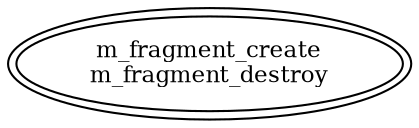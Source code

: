 /*
** Material subscription graph. Cute.
*/

digraph subscription {
	node [label="\N", shape="ellipse", fontsize="11"];
	edge [fontsize="10"];

	material [peripheries="2", label="m_fragment_create\nm_fragment_destroy"];
}
